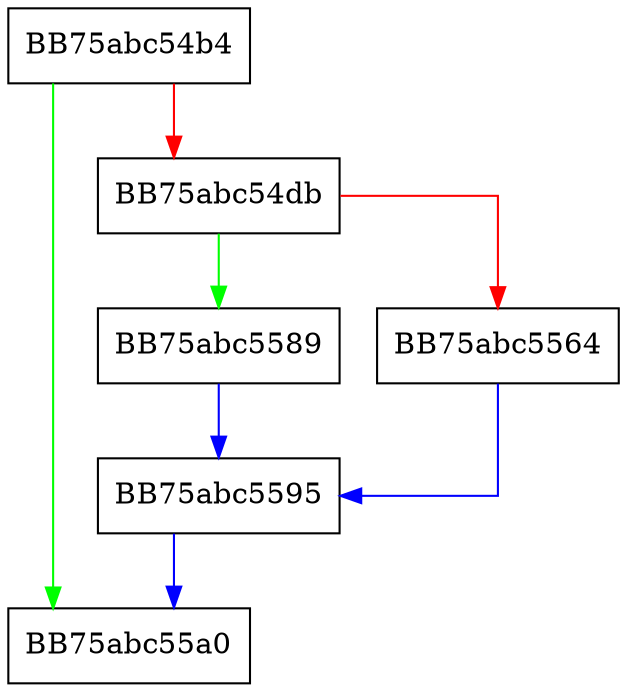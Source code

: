 digraph eIL_shrd64 {
  node [shape="box"];
  graph [splines=ortho];
  BB75abc54b4 -> BB75abc55a0 [color="green"];
  BB75abc54b4 -> BB75abc54db [color="red"];
  BB75abc54db -> BB75abc5589 [color="green"];
  BB75abc54db -> BB75abc5564 [color="red"];
  BB75abc5564 -> BB75abc5595 [color="blue"];
  BB75abc5589 -> BB75abc5595 [color="blue"];
  BB75abc5595 -> BB75abc55a0 [color="blue"];
}